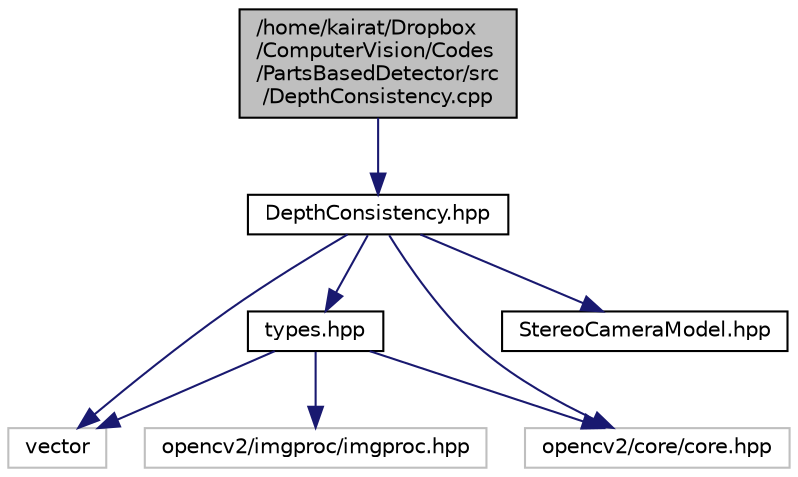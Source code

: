 digraph "/home/kairat/Dropbox/ComputerVision/Codes/PartsBasedDetector/src/DepthConsistency.cpp"
{
  edge [fontname="Helvetica",fontsize="10",labelfontname="Helvetica",labelfontsize="10"];
  node [fontname="Helvetica",fontsize="10",shape=record];
  Node1 [label="/home/kairat/Dropbox\l/ComputerVision/Codes\l/PartsBasedDetector/src\l/DepthConsistency.cpp",height=0.2,width=0.4,color="black", fillcolor="grey75", style="filled", fontcolor="black"];
  Node1 -> Node2 [color="midnightblue",fontsize="10",style="solid",fontname="Helvetica"];
  Node2 [label="DepthConsistency.hpp",height=0.2,width=0.4,color="black", fillcolor="white", style="filled",URL="$DepthConsistency_8hpp.html"];
  Node2 -> Node3 [color="midnightblue",fontsize="10",style="solid",fontname="Helvetica"];
  Node3 [label="vector",height=0.2,width=0.4,color="grey75", fillcolor="white", style="filled"];
  Node2 -> Node4 [color="midnightblue",fontsize="10",style="solid",fontname="Helvetica"];
  Node4 [label="opencv2/core/core.hpp",height=0.2,width=0.4,color="grey75", fillcolor="white", style="filled"];
  Node2 -> Node5 [color="midnightblue",fontsize="10",style="solid",fontname="Helvetica"];
  Node5 [label="StereoCameraModel.hpp",height=0.2,width=0.4,color="black", fillcolor="white", style="filled",URL="$StereoCameraModel_8hpp.html"];
  Node2 -> Node6 [color="midnightblue",fontsize="10",style="solid",fontname="Helvetica"];
  Node6 [label="types.hpp",height=0.2,width=0.4,color="black", fillcolor="white", style="filled",URL="$types_8hpp.html"];
  Node6 -> Node3 [color="midnightblue",fontsize="10",style="solid",fontname="Helvetica"];
  Node6 -> Node4 [color="midnightblue",fontsize="10",style="solid",fontname="Helvetica"];
  Node6 -> Node7 [color="midnightblue",fontsize="10",style="solid",fontname="Helvetica"];
  Node7 [label="opencv2/imgproc/imgproc.hpp",height=0.2,width=0.4,color="grey75", fillcolor="white", style="filled"];
}
